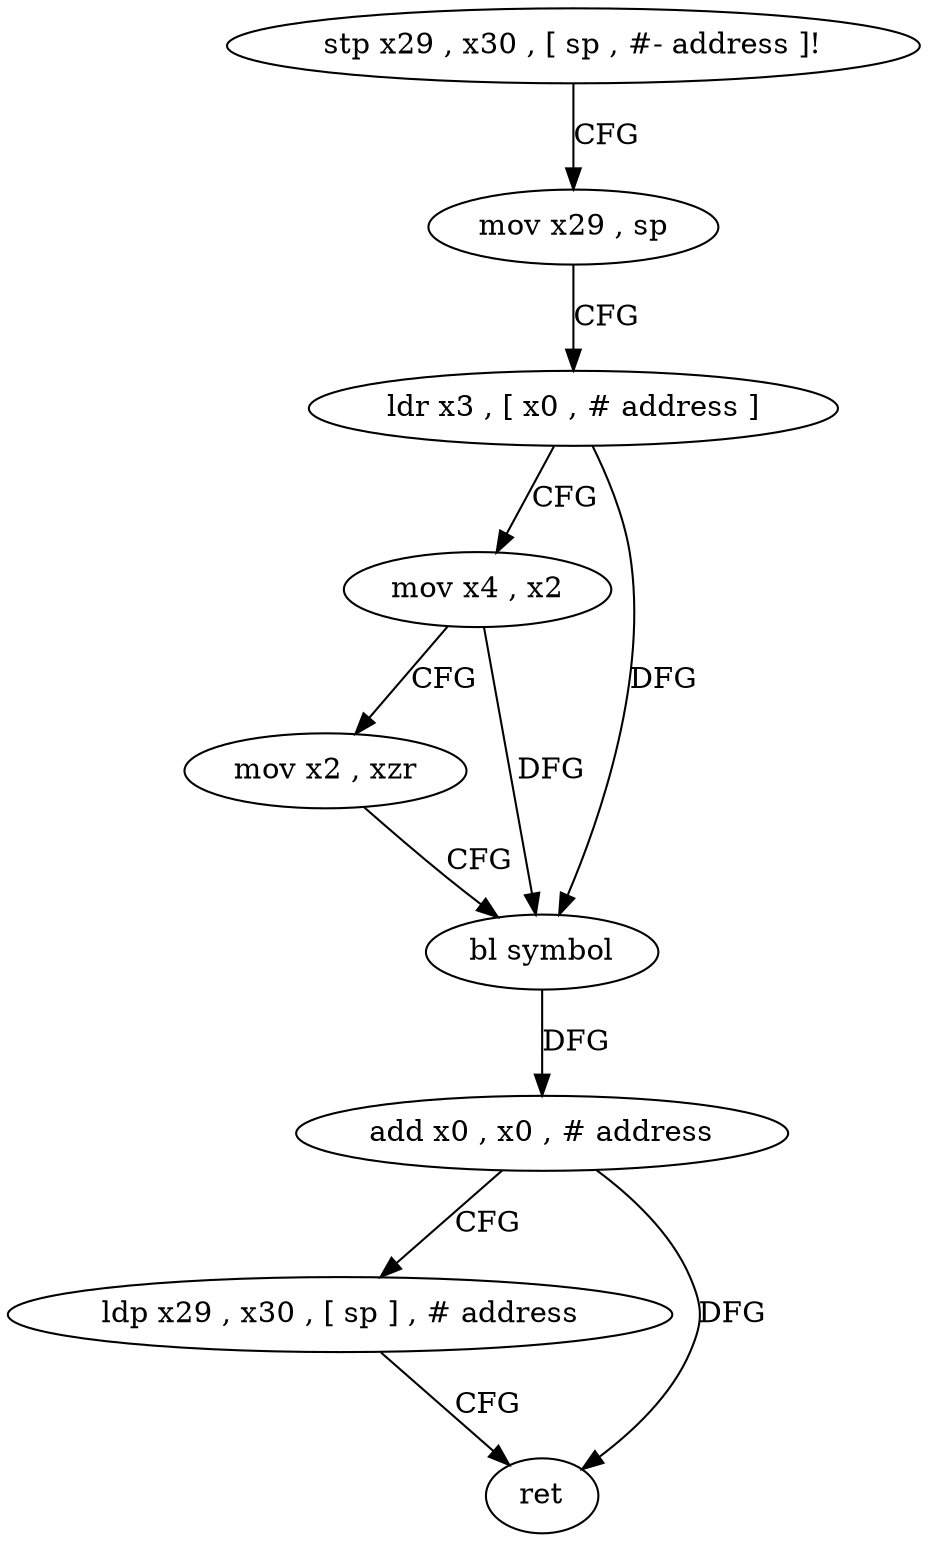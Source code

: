 digraph "func" {
"140764" [label = "stp x29 , x30 , [ sp , #- address ]!" ]
"140768" [label = "mov x29 , sp" ]
"140772" [label = "ldr x3 , [ x0 , # address ]" ]
"140776" [label = "mov x4 , x2" ]
"140780" [label = "mov x2 , xzr" ]
"140784" [label = "bl symbol" ]
"140788" [label = "add x0 , x0 , # address" ]
"140792" [label = "ldp x29 , x30 , [ sp ] , # address" ]
"140796" [label = "ret" ]
"140764" -> "140768" [ label = "CFG" ]
"140768" -> "140772" [ label = "CFG" ]
"140772" -> "140776" [ label = "CFG" ]
"140772" -> "140784" [ label = "DFG" ]
"140776" -> "140780" [ label = "CFG" ]
"140776" -> "140784" [ label = "DFG" ]
"140780" -> "140784" [ label = "CFG" ]
"140784" -> "140788" [ label = "DFG" ]
"140788" -> "140792" [ label = "CFG" ]
"140788" -> "140796" [ label = "DFG" ]
"140792" -> "140796" [ label = "CFG" ]
}
